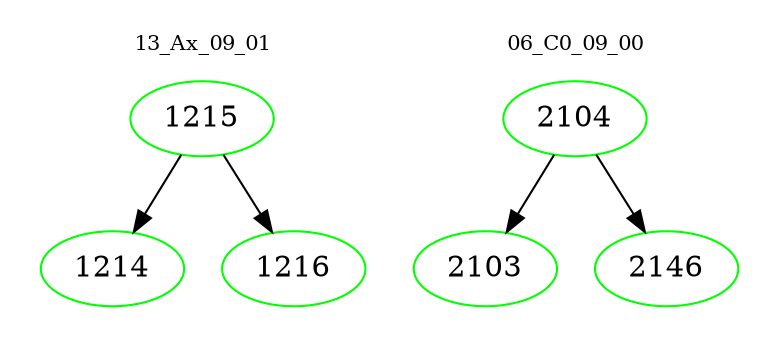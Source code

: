 digraph{
subgraph cluster_0 {
color = white
label = "13_Ax_09_01";
fontsize=10;
T0_1215 [label="1215", color="green"]
T0_1215 -> T0_1214 [color="black"]
T0_1214 [label="1214", color="green"]
T0_1215 -> T0_1216 [color="black"]
T0_1216 [label="1216", color="green"]
}
subgraph cluster_1 {
color = white
label = "06_C0_09_00";
fontsize=10;
T1_2104 [label="2104", color="green"]
T1_2104 -> T1_2103 [color="black"]
T1_2103 [label="2103", color="green"]
T1_2104 -> T1_2146 [color="black"]
T1_2146 [label="2146", color="green"]
}
}
